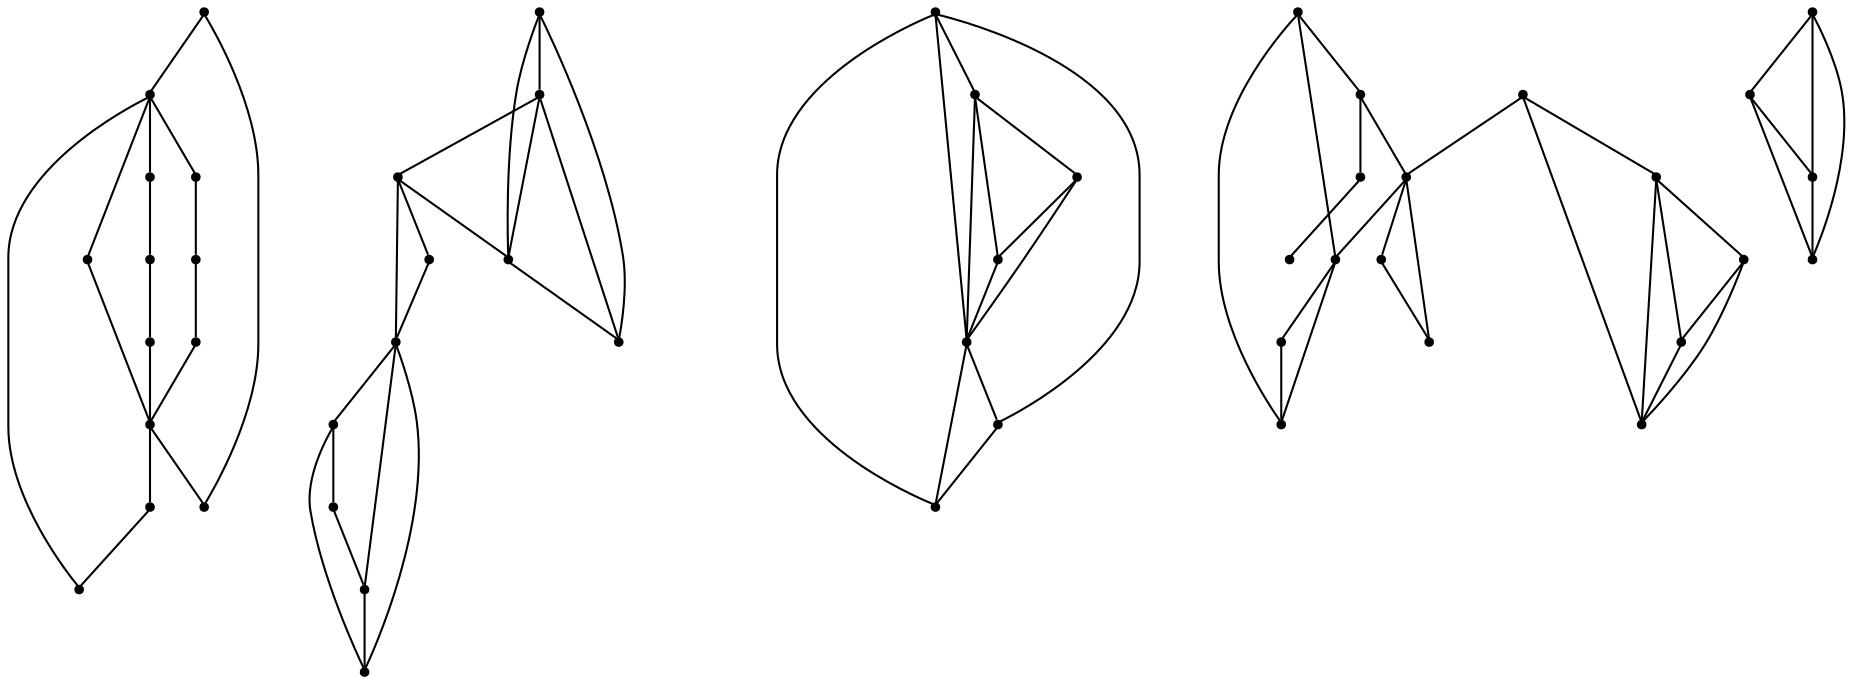 graph {
  node [shape=point,comment="{\"directed\":false,\"doi\":\"10.1007/978-3-319-03841-4_7\",\"figure\":\"?\"}"]

  v0 [pos="1771.6876708868201,1666.0207409457116"]
  v1 [pos="1675.6851161963089,1729.057102499658"]
  v2 [pos="1757.1793588438768,1580.3244214849142"]
  v3 [pos="1725.429281896675,1670.3005143354012"]
  v4 [pos="1683.836834111939,1502.3262445745734"]
  v5 [pos="1644.1728027252254,1591.5751689269355"]
  v6 [pos="1613.021270038549,1692.38028900786"]
  v7 [pos="1571.6601278779576,1690.6341434997046"]
  v8 [pos="1654.6075144679405,1663.0535653557063"]
  v9 [pos="1590.15687928648,1621.5300216879582"]
  v10 [pos="1613.021270038549,1557.312309396557"]
  v11 [pos="1573.8555112403342,1535.7274773156034"]
  v12 [pos="1542.6621138581038,1608.6613235427508"]
  v13 [pos="1508.340602966348,1614.8706640253833"]
  v14 [pos="1442.0386320535274,1663.6182647433677"]
  v15 [pos="1364.342974285925,1480.8851547340125"]
  v16 [pos="1497.0959875123006,1874.621572271664"]
  v17 [pos="1442.8016129487942,1967.4481554606095"]
  v18 [pos="1487.7601604037243,1825.8458017627072"]
  v19 [pos="1482.7096111669705,1531.0913210963267"]
  v20 [pos="1369.64165773645,1979.232348447711"]
  v21 [pos="1366.592597242466,1764.8327688294448"]
  v22 [pos="1365.8983304371668,1679.6104394858287"]
  v23 [pos="1436.351141377271,1735.622730428838"]
  v24 [pos="1319.2583873752308,1708.7235051297007"]
  v25 [pos="1278.109018222469,1788.557455810897"]
  v26 [pos="1313.5459560292823,1852.0323249913633"]
  v27 [pos="1250.4223298982365,1937.0734265600981"]
  v28 [pos="1262.8051815277609,1565.1542259817527"]
  v29 [pos="1138.679349545095,1910.7983242821754"]
  v30 [pos="1131.7628310207845,1480.8851547340125"]
  v31 [pos="1045.7142916579646,1746.922536547463"]
  v32 [pos="1017.4480826962624,1695.4682195257594"]
  v33 [pos="926.7785685012598,1757.5648037867331"]
  v34 [pos="1020.4461166160304,1832.397885300291"]
  v35 [pos="926.0947360577704,1826.067758095417"]
  v36 [pos="1020.4461166160304,1623.0052793641855"]
  v37 [pos="983.3235203836675,1652.4309470225548"]
  v38 [pos="937.0109554235157,1704.6405705390096"]
  v39 [pos="1004.144764475924,1561.5922099636327"]
  v40 [pos="913.0770425859371,1565.2874760878103"]
  v41 [pos="913.0770425859371,1514.649097379577"]
  v42 [pos="976.7249794918885,1509.4773018053133"]
  v43 [pos="945.1668407214543,1605.982840618697"]
  v44 [pos="903.7119483649676,1679.3863847262517"]
  v45 [pos="901.8835650483816,1717.0300642942152"]
  v46 [pos="811.4464858063169,1582.6518630295882"]
  v47 [pos="803.7961739689365,1499.2715709430818"]
  v48 [pos="713.8563493288528,1498.1964133228385"]
  v49 [pos="713.8563493288527,1581.590249800941"]

  v0 -- v1 [id="-1",pos="1771.6876708868201,1666.0207409457116 1675.6851161963089,1729.057102499658 1675.6851161963089,1729.057102499658 1675.6851161963089,1729.057102499658"]
  v49 -- v47 [id="-2",pos="713.8563493288527,1581.590249800941 803.7961739689365,1499.2715709430818 803.7961739689365,1499.2715709430818 803.7961739689365,1499.2715709430818"]
  v48 -- v47 [id="-3",pos="713.8563493288528,1498.1964133228385 803.7961739689365,1499.2715709430818 803.7961739689365,1499.2715709430818 803.7961739689365,1499.2715709430818"]
  v49 -- v46 [id="-4",pos="713.8563493288527,1581.590249800941 811.4464858063169,1582.6518630295882 811.4464858063169,1582.6518630295882 811.4464858063169,1582.6518630295882"]
  v49 -- v48 [id="-5",pos="713.8563493288527,1581.590249800941 713.8563493288528,1498.1964133228385 713.8563493288528,1498.1964133228385 713.8563493288528,1498.1964133228385"]
  v46 -- v48 [id="-6",pos="811.4464858063169,1582.6518630295882 713.8563493288528,1498.1964133228385 713.8563493288528,1498.1964133228385 713.8563493288528,1498.1964133228385"]
  v46 -- v47 [id="-7",pos="811.4464858063169,1582.6518630295882 803.7961739689365,1499.2715709430818 803.7961739689365,1499.2715709430818 803.7961739689365,1499.2715709430818"]
  v45 -- v38 [id="-8",pos="901.8835650483816,1717.0300642942152 937.0109554235157,1704.6405705390096 937.0109554235157,1704.6405705390096 937.0109554235157,1704.6405705390096"]
  v44 -- v45 [id="-9",pos="903.7119483649676,1679.3863847262517 901.8835650483816,1717.0300642942152 901.8835650483816,1717.0300642942152 901.8835650483816,1717.0300642942152"]
  v41 -- v40 [id="-10",pos="913.0770425859371,1514.649097379577 913.0770425859371,1565.2874760878103 913.0770425859371,1565.2874760878103 913.0770425859371,1565.2874760878103"]
  v40 -- v43 [id="-12",pos="913.0770425859371,1565.2874760878103 945.1668407214543,1605.982840618697 945.1668407214543,1605.982840618697 945.1668407214543,1605.982840618697"]
  v43 -- v38 [id="-13",pos="945.1668407214543,1605.982840618697 942.1583565338371,1613.7111242096073 942.1583565338371,1613.7111242096073 942.1583565338371,1613.7111242096073 937.0109554235157,1704.6405705390096 937.0109554235157,1704.6405705390096 937.0109554235157,1704.6405705390096"]
  v35 -- v31 [id="-14",pos="926.0947360577704,1826.067758095417 1045.7142916579646,1746.922536547463 1045.7142916579646,1746.922536547463 1045.7142916579646,1746.922536547463"]
  v33 -- v35 [id="-15",pos="926.7785685012598,1757.5648037867331 926.0947360577704,1826.067758095417 926.0947360577704,1826.067758095417 926.0947360577704,1826.067758095417"]
  v38 -- v44 [id="-16",pos="937.0109554235157,1704.6405705390096 903.7119483649676,1679.3863847262517 903.7119483649676,1679.3863847262517 903.7119483649676,1679.3863847262517"]
  v33 -- v34 [id="-18",pos="926.7785685012598,1757.5648037867331 1020.4461166160304,1832.397885300291 1020.4461166160304,1832.397885300291 1020.4461166160304,1832.397885300291"]
  v38 -- v33 [id="-19",pos="937.0109554235157,1704.6405705390096 926.7785685012598,1757.5648037867331 926.7785685012598,1757.5648037867331 926.7785685012598,1757.5648037867331"]
  v43 -- v39 [id="-21",pos="945.1668407214543,1605.982840618697 1004.144764475924,1561.5922099636327 1004.144764475924,1561.5922099636327 1004.144764475924,1561.5922099636327"]
  v42 -- v40 [id="-22",pos="976.7249794918885,1509.4773018053133 913.0770425859371,1565.2874760878103 913.0770425859371,1565.2874760878103 913.0770425859371,1565.2874760878103"]
  v42 -- v41 [id="-23",pos="976.7249794918885,1509.4773018053133 913.0770425859371,1514.649097379577 913.0770425859371,1514.649097379577 913.0770425859371,1514.649097379577"]
  v39 -- v42 [id="-24",pos="1004.144764475924,1561.5922099636327 976.7249794918885,1509.4773018053133 976.7249794918885,1509.4773018053133 976.7249794918885,1509.4773018053133"]
  v39 -- v41 [id="-25",pos="1004.144764475924,1561.5922099636327 913.0770425859371,1514.649097379577 913.0770425859371,1514.649097379577 913.0770425859371,1514.649097379577"]
  v39 -- v40 [id="-26",pos="1004.144764475924,1561.5922099636327 913.0770425859371,1565.2874760878103 913.0770425859371,1565.2874760878103 913.0770425859371,1565.2874760878103"]
  v32 -- v38 [id="-27",pos="1017.4480826962624,1695.4682195257594 937.0109554235157,1704.6405705390096 937.0109554235157,1704.6405705390096 937.0109554235157,1704.6405705390096"]
  v32 -- v36 [id="-28",pos="1017.4480826962624,1695.4682195257594 1020.4461166160304,1623.0052793641855 1020.4461166160304,1623.0052793641855 1020.4461166160304,1623.0052793641855"]
  v36 -- v37 [id="-29",pos="1020.4461166160304,1623.0052793641855 983.3235203836675,1652.4309470225548 983.3235203836675,1652.4309470225548 983.3235203836675,1652.4309470225548"]
  v34 -- v35 [id="-30",pos="1020.4461166160304,1832.397885300291 926.0947360577704,1826.067758095417 926.0947360577704,1826.067758095417 926.0947360577704,1826.067758095417"]
  v31 -- v33 [id="-31",pos="1045.7142916579646,1746.922536547463 926.7785685012598,1757.5648037867331 926.7785685012598,1757.5648037867331 926.7785685012598,1757.5648037867331"]
  v31 -- v32 [id="-32",pos="1045.7142916579646,1746.922536547463 1017.4480826962624,1695.4682195257594 1017.4480826962624,1695.4682195257594 1017.4480826962624,1695.4682195257594"]
  v30 -- v28 [id="-33",pos="1131.7628310207845,1480.8851547340125 1262.8051815277609,1565.1542259817527 1262.8051815277609,1565.1542259817527 1262.8051815277609,1565.1542259817527"]
  v30 -- v24 [id="-34",pos="1131.7628310207845,1480.8851547340125 1319.2583873752308,1708.7235051297007 1319.2583873752308,1708.7235051297007 1319.2583873752308,1708.7235051297007"]
  v29 -- v26 [id="-35",pos="1138.679349545095,1910.7983242821754 1313.5459560292823,1852.0323249913633 1313.5459560292823,1852.0323249913633 1313.5459560292823,1852.0323249913633"]
  v29 -- v30 [id="-36",pos="1138.679349545095,1910.7983242821754 1131.7628310207845,1480.8851547340125 1131.7628310207845,1480.8851547340125 1131.7628310207845,1480.8851547340125"]
  v29 -- v25 [id="-37",pos="1138.679349545095,1910.7983242821754 1278.109018222469,1788.557455810897 1278.109018222469,1788.557455810897 1278.109018222469,1788.557455810897"]
  v29 -- v24 [id="-38",pos="1138.679349545095,1910.7983242821754 1319.2583873752308,1708.7235051297007 1319.2583873752308,1708.7235051297007 1319.2583873752308,1708.7235051297007"]
  v29 -- v28 [id="-39",pos="1138.679349545095,1910.7983242821754 1262.8051815277609,1565.1542259817527 1262.8051815277609,1565.1542259817527 1262.8051815277609,1565.1542259817527"]
  v27 -- v29 [id="-40",pos="1250.4223298982365,1937.0734265600981 1138.679349545095,1910.7983242821754 1138.679349545095,1910.7983242821754 1138.679349545095,1910.7983242821754"]
  v27 -- v25 [id="-41",pos="1250.4223298982365,1937.0734265600981 1278.109018222469,1788.557455810897 1278.109018222469,1788.557455810897 1278.109018222469,1788.557455810897"]
  v28 -- v24 [id="-42",pos="1262.8051815277609,1565.1542259817527 1319.2583873752308,1708.7235051297007 1319.2583873752308,1708.7235051297007 1319.2583873752308,1708.7235051297007"]
  v25 -- v26 [id="-43",pos="1278.109018222469,1788.557455810897 1313.5459560292823,1852.0323249913633 1313.5459560292823,1852.0323249913633 1313.5459560292823,1852.0323249913633"]
  v26 -- v27 [id="-44",pos="1313.5459560292823,1852.0323249913633 1250.4223298982365,1937.0734265600981 1250.4223298982365,1937.0734265600981 1250.4223298982365,1937.0734265600981"]
  v24 -- v25 [id="-45",pos="1319.2583873752308,1708.7235051297007 1278.109018222469,1788.557455810897 1278.109018222469,1788.557455810897 1278.109018222469,1788.557455810897"]
  v15 -- v14 [id="-46",pos="1364.342974285925,1480.8851547340125 1442.0386320535274,1663.6182647433677 1442.0386320535274,1663.6182647433677 1442.0386320535274,1663.6182647433677"]
  v15 -- v19 [id="-47",pos="1364.342974285925,1480.8851547340125 1482.7096111669705,1531.0913210963267 1482.7096111669705,1531.0913210963267 1482.7096111669705,1531.0913210963267"]
  v21 -- v18 [id="-48",pos="1366.592597242466,1764.8327688294448 1487.7601604037243,1825.8458017627072 1487.7601604037243,1825.8458017627072 1487.7601604037243,1825.8458017627072"]
  v22 -- v23 [id="-49",pos="1365.8983304371668,1679.6104394858287 1436.351141377271,1735.622730428838 1436.351141377271,1735.622730428838 1436.351141377271,1735.622730428838"]
  v20 -- v18 [id="-50",pos="1369.64165773645,1979.232348447711 1487.7601604037243,1825.8458017627072 1487.7601604037243,1825.8458017627072 1487.7601604037243,1825.8458017627072"]
  v20 -- v21 [id="-51",pos="1369.64165773645,1979.232348447711 1366.592597242466,1764.8327688294448 1366.592597242466,1764.8327688294448 1366.592597242466,1764.8327688294448"]
  v21 -- v22 [id="-52",pos="1366.592597242466,1764.8327688294448 1365.8983304371668,1679.6104394858287 1365.8983304371668,1679.6104394858287 1365.8983304371668,1679.6104394858287"]
  v22 -- v15 [id="-53",pos="1365.8983304371668,1679.6104394858287 1364.342974285925,1480.8851547340125 1364.342974285925,1480.8851547340125 1364.342974285925,1480.8851547340125"]
  v23 -- v21 [id="-54",pos="1436.351141377271,1735.622730428838 1366.592597242466,1764.8327688294448 1366.592597242466,1764.8327688294448 1366.592597242466,1764.8327688294448"]
  v14 -- v22 [id="-55",pos="1442.0386320535274,1663.6182647433677 1365.8983304371668,1679.6104394858287 1365.8983304371668,1679.6104394858287 1365.8983304371668,1679.6104394858287"]
  v17 -- v21 [id="-56",pos="1442.8016129487942,1967.4481554606095 1366.592597242466,1764.8327688294448 1366.592597242466,1764.8327688294448 1366.592597242466,1764.8327688294448"]
  v17 -- v20 [id="-57",pos="1442.8016129487942,1967.4481554606095 1369.64165773645,1979.232348447711 1369.64165773645,1979.232348447711 1369.64165773645,1979.232348447711"]
  v19 -- v14 [id="-58",pos="1482.7096111669705,1531.0913210963267 1442.0386320535274,1663.6182647433677 1442.0386320535274,1663.6182647433677 1442.0386320535274,1663.6182647433677"]
  v19 -- v13 [id="-59",pos="1482.7096111669705,1531.0913210963267 1508.340602966348,1614.8706640253833 1508.340602966348,1614.8706640253833 1508.340602966348,1614.8706640253833"]
  v18 -- v16 [id="-60",pos="1487.7601604037243,1825.8458017627072 1497.0959875123006,1874.621572271664 1497.0959875123006,1874.621572271664 1497.0959875123006,1874.621572271664"]
  v16 -- v17 [id="-61",pos="1497.0959875123006,1874.621572271664 1442.8016129487942,1967.4481554606095 1442.8016129487942,1967.4481554606095 1442.8016129487942,1967.4481554606095"]
  v13 -- v15 [id="-62",pos="1508.340602966348,1614.8706640253833 1364.342974285925,1480.8851547340125 1364.342974285925,1480.8851547340125 1364.342974285925,1480.8851547340125"]
  v13 -- v14 [id="-63",pos="1508.340602966348,1614.8706640253833 1442.0386320535274,1663.6182647433677 1442.0386320535274,1663.6182647433677 1442.0386320535274,1663.6182647433677"]
  v12 -- v11 [id="-64",pos="1542.6621138581038,1608.6613235427508 1573.8555112403342,1535.7274773156034 1573.8555112403342,1535.7274773156034 1573.8555112403342,1535.7274773156034"]
  v7 -- v12 [id="-65",pos="1571.6601278779576,1690.6341434997046 1542.6621138581038,1608.6613235427508 1542.6621138581038,1608.6613235427508 1542.6621138581038,1608.6613235427508"]
  v11 -- v4 [id="-66",pos="1573.8555112403342,1535.7274773156034 1683.836834111939,1502.3262445745734 1683.836834111939,1502.3262445745734 1683.836834111939,1502.3262445745734"]
  v9 -- v10 [id="-67",pos="1590.15687928648,1621.5300216879582 1613.021270038549,1557.312309396557 1613.021270038549,1557.312309396557 1613.021270038549,1557.312309396557"]
  v10 -- v4 [id="-68",pos="1613.021270038549,1557.312309396557 1683.836834111939,1502.3262445745734 1683.836834111939,1502.3262445745734 1683.836834111939,1502.3262445745734"]
  v6 -- v9 [id="-69",pos="1613.021270038549,1692.38028900786 1590.15687928648,1621.5300216879582 1590.15687928648,1621.5300216879582 1590.15687928648,1621.5300216879582"]
  v5 -- v8 [id="-70",pos="1644.1728027252254,1591.5751689269355 1654.6075144679405,1663.0535653557063 1654.6075144679405,1663.0535653557063 1654.6075144679405,1663.0535653557063"]
  v8 -- v1 [id="-71",pos="1654.6075144679405,1663.0535653557063 1675.6851161963089,1729.057102499658 1675.6851161963089,1729.057102499658 1675.6851161963089,1729.057102499658"]
  v1 -- v7 [id="-72",pos="1675.6851161963089,1729.057102499658 1571.6601278779576,1690.6341434997046 1571.6601278779576,1690.6341434997046 1571.6601278779576,1690.6341434997046"]
  v1 -- v6 [id="-73",pos="1675.6851161963089,1729.057102499658 1613.021270038549,1692.38028900786 1613.021270038549,1692.38028900786 1613.021270038549,1692.38028900786"]
  v1 -- v3 [id="-74",pos="1675.6851161963089,1729.057102499658 1725.429281896675,1670.3005143354012 1725.429281896675,1670.3005143354012 1725.429281896675,1670.3005143354012"]
  v4 -- v5 [id="-75",pos="1683.836834111939,1502.3262445745734 1644.1728027252254,1591.5751689269355 1644.1728027252254,1591.5751689269355 1644.1728027252254,1591.5751689269355"]
  v4 -- v2 [id="-76",pos="1683.836834111939,1502.3262445745734 1757.1793588438768,1580.3244214849142 1757.1793588438768,1580.3244214849142 1757.1793588438768,1580.3244214849142"]
  v3 -- v4 [id="-77",pos="1725.429281896675,1670.3005143354012 1683.836834111939,1502.3262445745734 1683.836834111939,1502.3262445745734 1683.836834111939,1502.3262445745734"]
  v2 -- v0 [id="-78",pos="1757.1793588438768,1580.3244214849142 1771.6876708868201,1666.0207409457116 1771.6876708868201,1666.0207409457116 1771.6876708868201,1666.0207409457116"]
}
